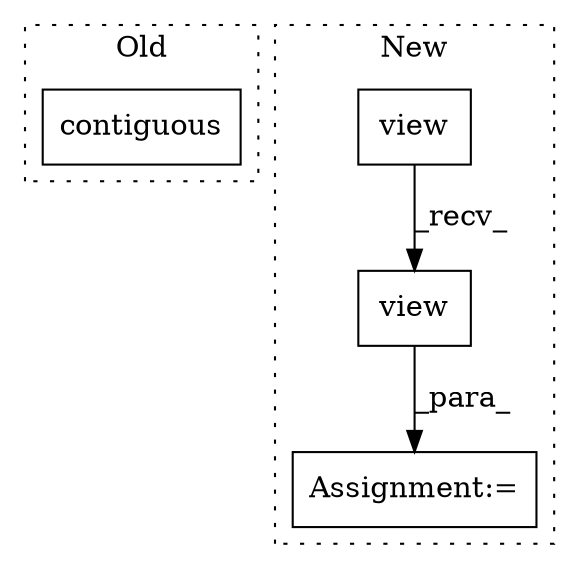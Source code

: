 digraph G {
subgraph cluster0 {
1 [label="contiguous" a="32" s="1054" l="12" shape="box"];
label = "Old";
style="dotted";
}
subgraph cluster1 {
2 [label="view" a="32" s="901,941" l="5,1" shape="box"];
3 [label="Assignment:=" a="7" s="893" l="1" shape="box"];
4 [label="view" a="32" s="973,987" l="5,1" shape="box"];
label = "New";
style="dotted";
}
2 -> 4 [label="_recv_"];
4 -> 3 [label="_para_"];
}